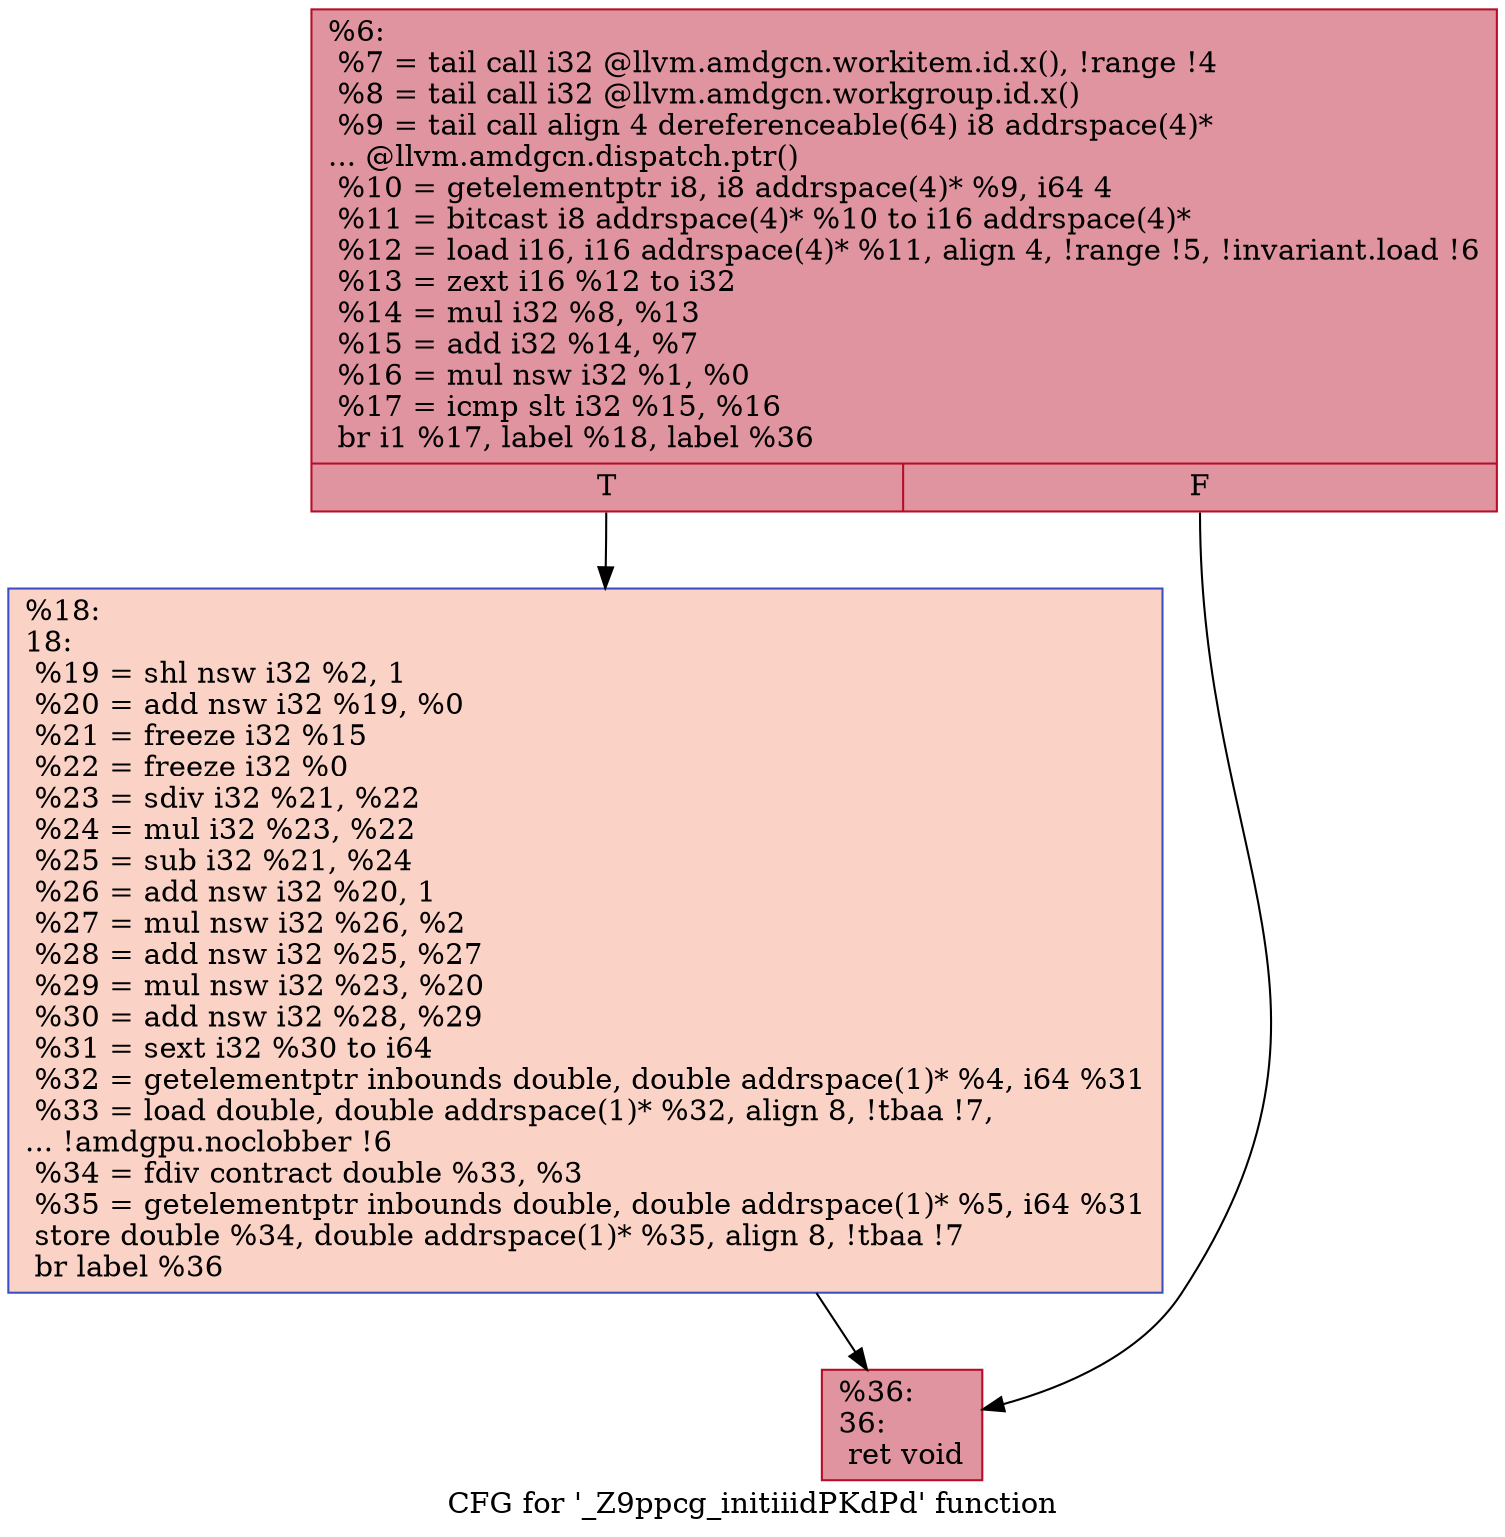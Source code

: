 digraph "CFG for '_Z9ppcg_initiiidPKdPd' function" {
	label="CFG for '_Z9ppcg_initiiidPKdPd' function";

	Node0x5bd9260 [shape=record,color="#b70d28ff", style=filled, fillcolor="#b70d2870",label="{%6:\l  %7 = tail call i32 @llvm.amdgcn.workitem.id.x(), !range !4\l  %8 = tail call i32 @llvm.amdgcn.workgroup.id.x()\l  %9 = tail call align 4 dereferenceable(64) i8 addrspace(4)*\l... @llvm.amdgcn.dispatch.ptr()\l  %10 = getelementptr i8, i8 addrspace(4)* %9, i64 4\l  %11 = bitcast i8 addrspace(4)* %10 to i16 addrspace(4)*\l  %12 = load i16, i16 addrspace(4)* %11, align 4, !range !5, !invariant.load !6\l  %13 = zext i16 %12 to i32\l  %14 = mul i32 %8, %13\l  %15 = add i32 %14, %7\l  %16 = mul nsw i32 %1, %0\l  %17 = icmp slt i32 %15, %16\l  br i1 %17, label %18, label %36\l|{<s0>T|<s1>F}}"];
	Node0x5bd9260:s0 -> Node0x5bdb220;
	Node0x5bd9260:s1 -> Node0x5bdb2b0;
	Node0x5bdb220 [shape=record,color="#3d50c3ff", style=filled, fillcolor="#f59c7d70",label="{%18:\l18:                                               \l  %19 = shl nsw i32 %2, 1\l  %20 = add nsw i32 %19, %0\l  %21 = freeze i32 %15\l  %22 = freeze i32 %0\l  %23 = sdiv i32 %21, %22\l  %24 = mul i32 %23, %22\l  %25 = sub i32 %21, %24\l  %26 = add nsw i32 %20, 1\l  %27 = mul nsw i32 %26, %2\l  %28 = add nsw i32 %25, %27\l  %29 = mul nsw i32 %23, %20\l  %30 = add nsw i32 %28, %29\l  %31 = sext i32 %30 to i64\l  %32 = getelementptr inbounds double, double addrspace(1)* %4, i64 %31\l  %33 = load double, double addrspace(1)* %32, align 8, !tbaa !7,\l... !amdgpu.noclobber !6\l  %34 = fdiv contract double %33, %3\l  %35 = getelementptr inbounds double, double addrspace(1)* %5, i64 %31\l  store double %34, double addrspace(1)* %35, align 8, !tbaa !7\l  br label %36\l}"];
	Node0x5bdb220 -> Node0x5bdb2b0;
	Node0x5bdb2b0 [shape=record,color="#b70d28ff", style=filled, fillcolor="#b70d2870",label="{%36:\l36:                                               \l  ret void\l}"];
}
